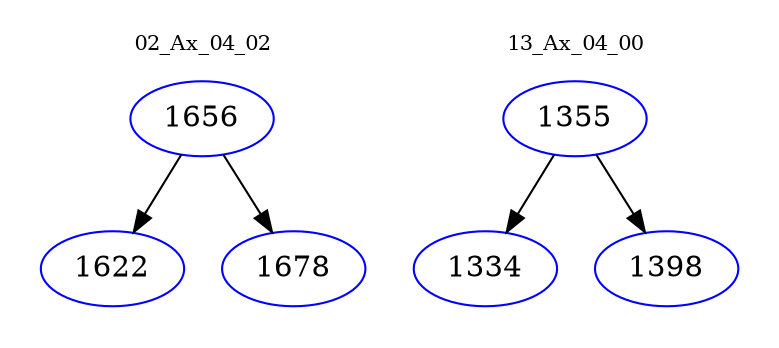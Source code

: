 digraph{
subgraph cluster_0 {
color = white
label = "02_Ax_04_02";
fontsize=10;
T0_1656 [label="1656", color="blue"]
T0_1656 -> T0_1622 [color="black"]
T0_1622 [label="1622", color="blue"]
T0_1656 -> T0_1678 [color="black"]
T0_1678 [label="1678", color="blue"]
}
subgraph cluster_1 {
color = white
label = "13_Ax_04_00";
fontsize=10;
T1_1355 [label="1355", color="blue"]
T1_1355 -> T1_1334 [color="black"]
T1_1334 [label="1334", color="blue"]
T1_1355 -> T1_1398 [color="black"]
T1_1398 [label="1398", color="blue"]
}
}
